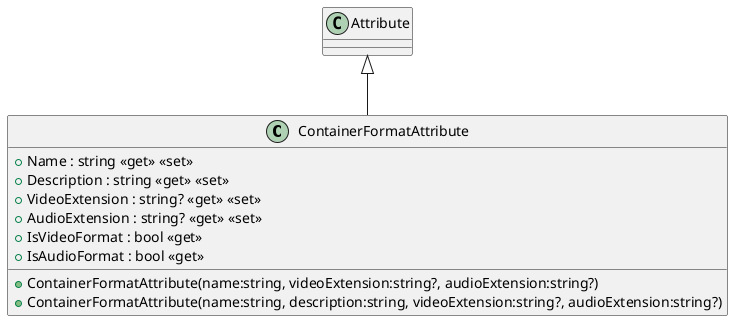 @startuml
class ContainerFormatAttribute {
    + Name : string <<get>> <<set>>
    + Description : string <<get>> <<set>>
    + VideoExtension : string? <<get>> <<set>>
    + AudioExtension : string? <<get>> <<set>>
    + IsVideoFormat : bool <<get>>
    + IsAudioFormat : bool <<get>>
    + ContainerFormatAttribute(name:string, videoExtension:string?, audioExtension:string?)
    + ContainerFormatAttribute(name:string, description:string, videoExtension:string?, audioExtension:string?)
}
Attribute <|-- ContainerFormatAttribute
@enduml
